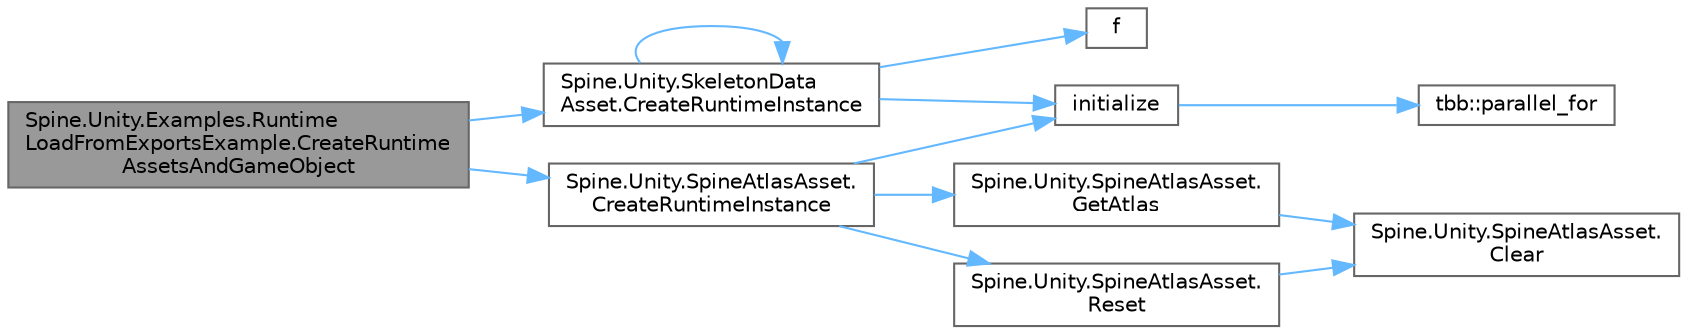 digraph "Spine.Unity.Examples.RuntimeLoadFromExportsExample.CreateRuntimeAssetsAndGameObject"
{
 // LATEX_PDF_SIZE
  bgcolor="transparent";
  edge [fontname=Helvetica,fontsize=10,labelfontname=Helvetica,labelfontsize=10];
  node [fontname=Helvetica,fontsize=10,shape=box,height=0.2,width=0.4];
  rankdir="LR";
  Node1 [id="Node000001",label="Spine.Unity.Examples.Runtime\lLoadFromExportsExample.CreateRuntime\lAssetsAndGameObject",height=0.2,width=0.4,color="gray40", fillcolor="grey60", style="filled", fontcolor="black",tooltip=" "];
  Node1 -> Node2 [id="edge1_Node000001_Node000002",color="steelblue1",style="solid",tooltip=" "];
  Node2 [id="Node000002",label="Spine.Unity.SkeletonData\lAsset.CreateRuntimeInstance",height=0.2,width=0.4,color="grey40", fillcolor="white", style="filled",URL="$class_spine_1_1_unity_1_1_skeleton_data_asset.html#ae2fc984ba1801b55e8c299832aadbf49",tooltip="Creates a runtime SkeletonDataAsset."];
  Node2 -> Node2 [id="edge2_Node000002_Node000002",color="steelblue1",style="solid",tooltip=" "];
  Node2 -> Node3 [id="edge3_Node000002_Node000003",color="steelblue1",style="solid",tooltip=" "];
  Node3 [id="Node000003",label="f",height=0.2,width=0.4,color="grey40", fillcolor="white", style="filled",URL="$cxx11__tensor__map_8cpp.html#a7f507fea02198f6cb81c86640c7b1a4e",tooltip=" "];
  Node2 -> Node4 [id="edge4_Node000002_Node000004",color="steelblue1",style="solid",tooltip=" "];
  Node4 [id="Node000004",label="initialize",height=0.2,width=0.4,color="grey40", fillcolor="white", style="filled",URL="$convex__hull__bench_8cpp.html#a95e22276c8bf0c515dff66661152fd4c",tooltip=" "];
  Node4 -> Node5 [id="edge5_Node000004_Node000005",color="steelblue1",style="solid",tooltip=" "];
  Node5 [id="Node000005",label="tbb::parallel_for",height=0.2,width=0.4,color="grey40", fillcolor="white", style="filled",URL="$group__algorithms.html#gaa8444c29dc4d2e527a1036717d109aef",tooltip="Parallel iteration over range with default partitioner."];
  Node1 -> Node6 [id="edge6_Node000001_Node000006",color="steelblue1",style="solid",tooltip=" "];
  Node6 [id="Node000006",label="Spine.Unity.SpineAtlasAsset.\lCreateRuntimeInstance",height=0.2,width=0.4,color="grey40", fillcolor="white", style="filled",URL="$class_spine_1_1_unity_1_1_spine_atlas_asset.html#a0832bb714397e812e1cf6b9214b37efa",tooltip="Creates a runtime AtlasAsset"];
  Node6 -> Node7 [id="edge7_Node000006_Node000007",color="steelblue1",style="solid",tooltip=" "];
  Node7 [id="Node000007",label="Spine.Unity.SpineAtlasAsset.\lGetAtlas",height=0.2,width=0.4,color="grey40", fillcolor="white", style="filled",URL="$class_spine_1_1_unity_1_1_spine_atlas_asset.html#a4d864ed90c7050dc5a3e26676b275334",tooltip="The atlas or null if it could not be loaded."];
  Node7 -> Node8 [id="edge8_Node000007_Node000008",color="steelblue1",style="solid",tooltip=" "];
  Node8 [id="Node000008",label="Spine.Unity.SpineAtlasAsset.\lClear",height=0.2,width=0.4,color="grey40", fillcolor="white", style="filled",URL="$class_spine_1_1_unity_1_1_spine_atlas_asset.html#a82399110815f64282fb2ee8a24f1b355",tooltip=" "];
  Node6 -> Node4 [id="edge9_Node000006_Node000004",color="steelblue1",style="solid",tooltip=" "];
  Node6 -> Node9 [id="edge10_Node000006_Node000009",color="steelblue1",style="solid",tooltip=" "];
  Node9 [id="Node000009",label="Spine.Unity.SpineAtlasAsset.\lReset",height=0.2,width=0.4,color="grey40", fillcolor="white", style="filled",URL="$class_spine_1_1_unity_1_1_spine_atlas_asset.html#a34f4a5c235cf4ff6ded518feeec3d7b0",tooltip=" "];
  Node9 -> Node8 [id="edge11_Node000009_Node000008",color="steelblue1",style="solid",tooltip=" "];
}
